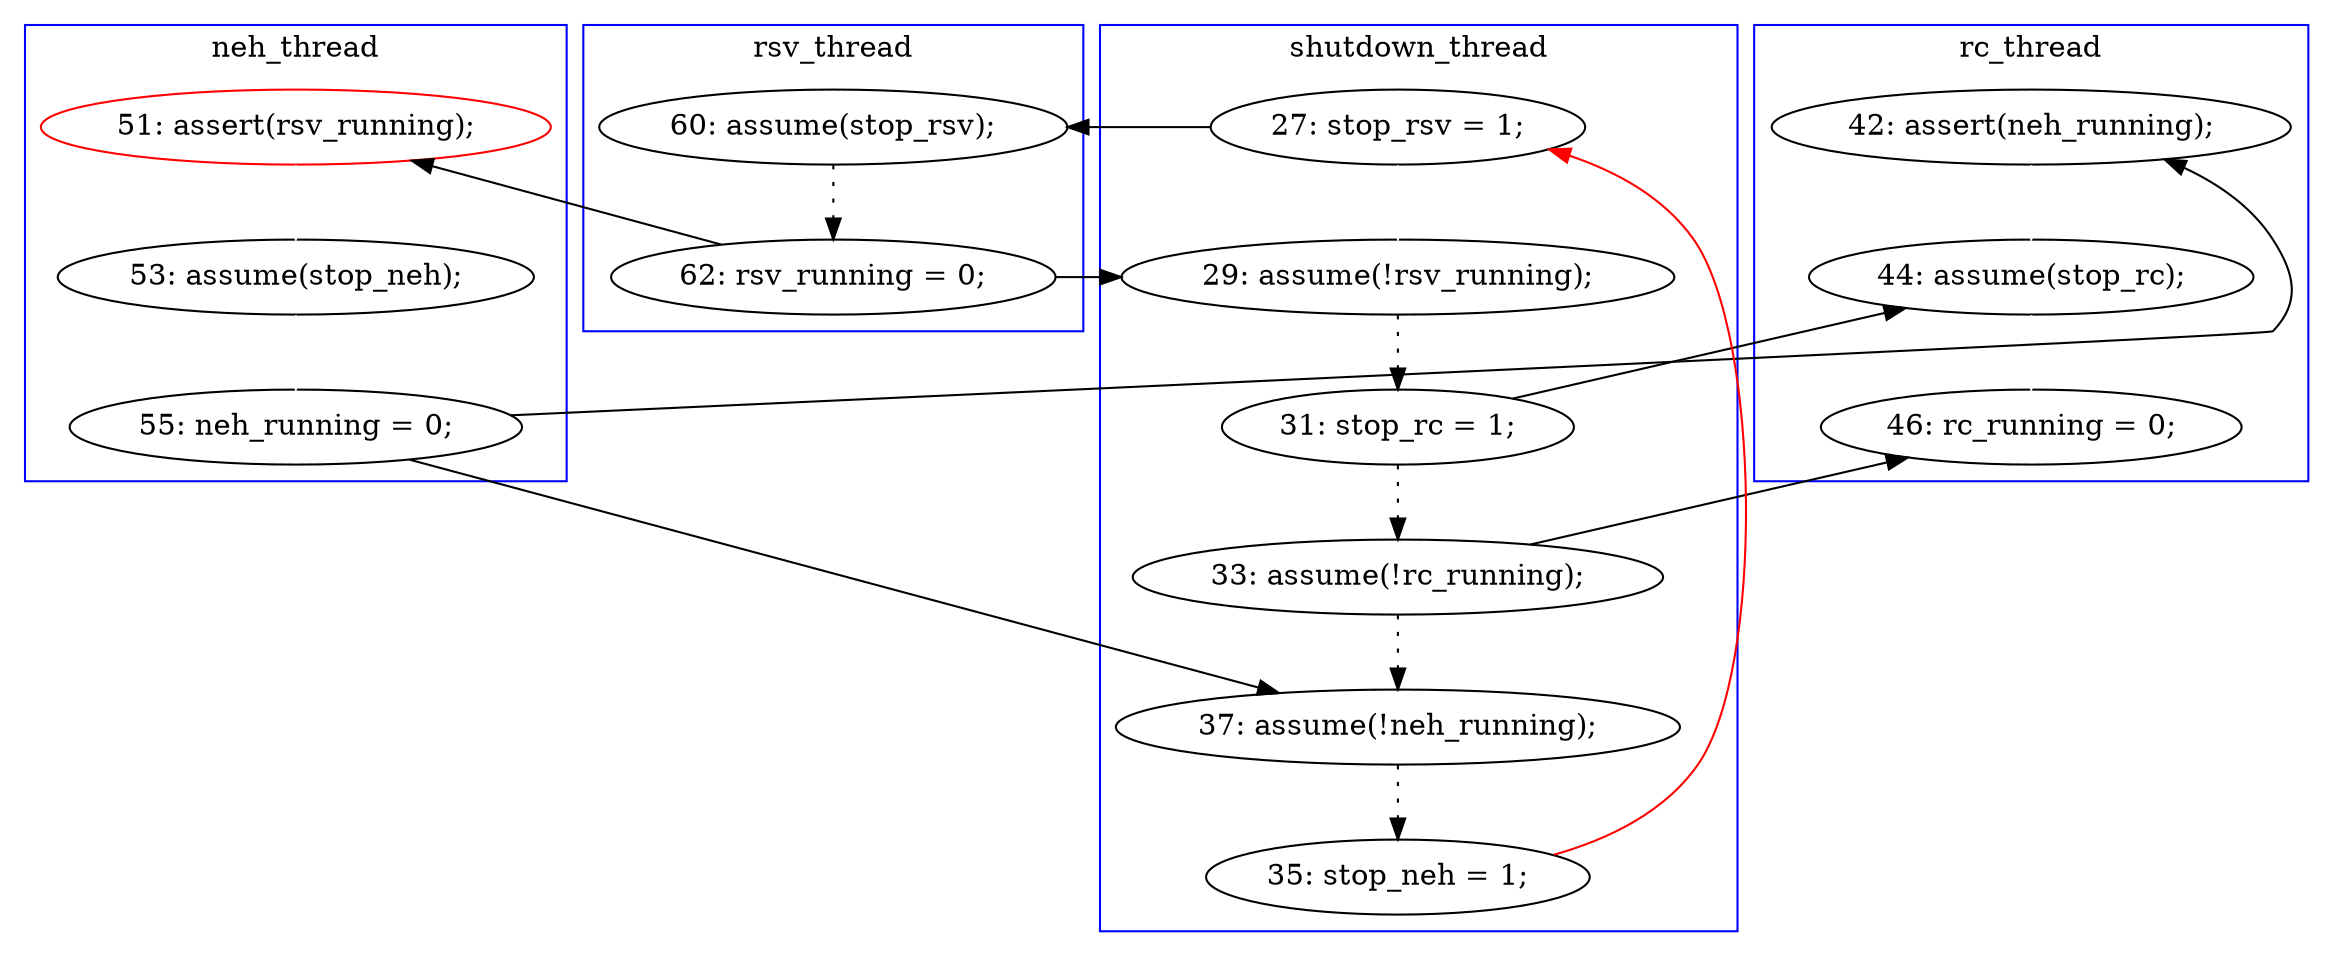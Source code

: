 digraph Counterexample {
	19 -> 33 [color = black, style = solid, constraint = false]
	16 -> 17 [color = black, style = dotted]
	17 -> 21 [color = black, style = solid, constraint = false]
	23 -> 34 [color = black, style = solid, constraint = false]
	18 -> 19 [color = black, style = dotted]
	17 -> 18 [color = black, style = solid, constraint = false]
	11 -> 18 [color = white, style = solid]
	21 -> 22 [color = white, style = solid]
	22 -> 24 [color = white, style = solid]
	19 -> 23 [color = black, style = dotted]
	27 -> 11 [color = red, style = solid, constraint = false]
	26 -> 27 [color = black, style = dotted]
	24 -> 25 [color = black, style = solid, constraint = false]
	25 -> 33 [color = white, style = solid]
	33 -> 34 [color = white, style = solid]
	23 -> 26 [color = black, style = dotted]
	11 -> 16 [color = black, style = solid, constraint = false]
	24 -> 26 [color = black, style = solid, constraint = false]
	subgraph cluster3 {
		label = neh_thread
		color = blue
		24  [label = "55: neh_running = 0;"]
		22  [label = "53: assume(stop_neh);"]
		21  [label = "51: assert(rsv_running);", color = red]
	}
	subgraph cluster4 {
		label = rsv_thread
		color = blue
		17  [label = "62: rsv_running = 0;"]
		16  [label = "60: assume(stop_rsv);"]
	}
	subgraph cluster1 {
		label = shutdown_thread
		color = blue
		18  [label = "29: assume(!rsv_running);"]
		27  [label = "35: stop_neh = 1;"]
		11  [label = "27: stop_rsv = 1;"]
		19  [label = "31: stop_rc = 1;"]
		23  [label = "33: assume(!rc_running);"]
		26  [label = "37: assume(!neh_running);"]
	}
	subgraph cluster2 {
		label = rc_thread
		color = blue
		33  [label = "44: assume(stop_rc);"]
		34  [label = "46: rc_running = 0;"]
		25  [label = "42: assert(neh_running);"]
	}
}